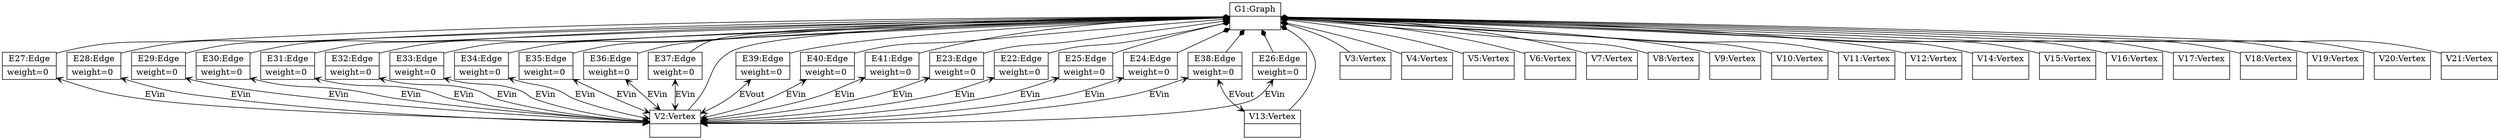 Graph g{ 
struct1 [shape=record,label="{G1:Graph|}"]; 
struct2 [shape=record,label="{V2:Vertex|}"];
struct1 -- struct2 [arrowtail=diamond,arrowhead=none,dir=both];
struct3 [shape=record,label="{V3:Vertex|}"];
struct1 -- struct3 [arrowtail=diamond,arrowhead=none,dir=both];
struct4 [shape=record,label="{V4:Vertex|}"];
struct1 -- struct4 [arrowtail=diamond,arrowhead=none,dir=both];
struct5 [shape=record,label="{V5:Vertex|}"];
struct1 -- struct5 [arrowtail=diamond,arrowhead=none,dir=both];
struct6 [shape=record,label="{V6:Vertex|}"];
struct1 -- struct6 [arrowtail=diamond,arrowhead=none,dir=both];
struct7 [shape=record,label="{V7:Vertex|}"];
struct1 -- struct7 [arrowtail=diamond,arrowhead=none,dir=both];
struct8 [shape=record,label="{V8:Vertex|}"];
struct1 -- struct8 [arrowtail=diamond,arrowhead=none,dir=both];
struct9 [shape=record,label="{V9:Vertex|}"];
struct1 -- struct9 [arrowtail=diamond,arrowhead=none,dir=both];
struct10 [shape=record,label="{V10:Vertex|}"];
struct1 -- struct10 [arrowtail=diamond,arrowhead=none,dir=both];
struct11 [shape=record,label="{V11:Vertex|}"];
struct1 -- struct11 [arrowtail=diamond,arrowhead=none,dir=both];
struct12 [shape=record,label="{V12:Vertex|}"];
struct1 -- struct12 [arrowtail=diamond,arrowhead=none,dir=both];
struct13 [shape=record,label="{V13:Vertex|}"];
struct1 -- struct13 [arrowtail=diamond,arrowhead=none,dir=both];
struct14 [shape=record,label="{V14:Vertex|}"];
struct1 -- struct14 [arrowtail=diamond,arrowhead=none,dir=both];
struct15 [shape=record,label="{V15:Vertex|}"];
struct1 -- struct15 [arrowtail=diamond,arrowhead=none,dir=both];
struct16 [shape=record,label="{V16:Vertex|}"];
struct1 -- struct16 [arrowtail=diamond,arrowhead=none,dir=both];
struct17 [shape=record,label="{V17:Vertex|}"];
struct1 -- struct17 [arrowtail=diamond,arrowhead=none,dir=both];
struct18 [shape=record,label="{V18:Vertex|}"];
struct1 -- struct18 [arrowtail=diamond,arrowhead=none,dir=both];
struct19 [shape=record,label="{V19:Vertex|}"];
struct1 -- struct19 [arrowtail=diamond,arrowhead=none,dir=both];
struct20 [shape=record,label="{V20:Vertex|}"];
struct1 -- struct20 [arrowtail=diamond,arrowhead=none,dir=both];
struct21 [shape=record,label="{V21:Vertex|}"];
struct1 -- struct21 [arrowtail=diamond,arrowhead=none,dir=both];
struct22 -- struct2 [arrowhead=open,arrowtail=open,dir=both,label="EVin"]   ;
struct22 [shape=record,label="{E22:Edge| weight=0 \n}"];
struct1 -- struct22 [arrowtail=diamond,arrowhead=none,dir=both];
struct23 -- struct2 [arrowhead=open,arrowtail=open,dir=both,label="EVin"]   ;
struct23 [shape=record,label="{E23:Edge| weight=0 \n}"];
struct1 -- struct23 [arrowtail=diamond,arrowhead=none,dir=both];
struct24 -- struct2 [arrowhead=open,arrowtail=open,dir=both,label="EVin"]   ;
struct24 [shape=record,label="{E24:Edge| weight=0 \n}"];
struct1 -- struct24 [arrowtail=diamond,arrowhead=none,dir=both];
struct25 -- struct2 [arrowhead=open,arrowtail=open,dir=both,label="EVin"]   ;
struct25 [shape=record,label="{E25:Edge| weight=0 \n}"];
struct1 -- struct25 [arrowtail=diamond,arrowhead=none,dir=both];
struct26 -- struct2 [arrowhead=open,arrowtail=open,dir=both,label="EVin"]   ;
struct26 [shape=record,label="{E26:Edge| weight=0 \n}"];
struct1 -- struct26 [arrowtail=diamond,arrowhead=none,dir=both];
struct27 -- struct2 [arrowhead=open,arrowtail=open,dir=both,label="EVin"]   ;
struct27 [shape=record,label="{E27:Edge| weight=0 \n}"];
struct1 -- struct27 [arrowtail=diamond,arrowhead=none,dir=both];
struct28 -- struct2 [arrowhead=open,arrowtail=open,dir=both,label="EVin"]   ;
struct28 [shape=record,label="{E28:Edge| weight=0 \n}"];
struct1 -- struct28 [arrowtail=diamond,arrowhead=none,dir=both];
struct29 -- struct2 [arrowhead=open,arrowtail=open,dir=both,label="EVin"]   ;
struct29 [shape=record,label="{E29:Edge| weight=0 \n}"];
struct1 -- struct29 [arrowtail=diamond,arrowhead=none,dir=both];
struct30 -- struct2 [arrowhead=open,arrowtail=open,dir=both,label="EVin"]   ;
struct30 [shape=record,label="{E30:Edge| weight=0 \n}"];
struct1 -- struct30 [arrowtail=diamond,arrowhead=none,dir=both];
struct31 -- struct2 [arrowhead=open,arrowtail=open,dir=both,label="EVin"]   ;
struct31 [shape=record,label="{E31:Edge| weight=0 \n}"];
struct1 -- struct31 [arrowtail=diamond,arrowhead=none,dir=both];
struct32 -- struct2 [arrowhead=open,arrowtail=open,dir=both,label="EVin"]   ;
struct32 [shape=record,label="{E32:Edge| weight=0 \n}"];
struct1 -- struct32 [arrowtail=diamond,arrowhead=none,dir=both];
struct33 -- struct2 [arrowhead=open,arrowtail=open,dir=both,label="EVin"]   ;
struct33 [shape=record,label="{E33:Edge| weight=0 \n}"];
struct1 -- struct33 [arrowtail=diamond,arrowhead=none,dir=both];
struct34 -- struct2 [arrowhead=open,arrowtail=open,dir=both,label="EVin"]   ;
struct34 [shape=record,label="{E34:Edge| weight=0 \n}"];
struct1 -- struct34 [arrowtail=diamond,arrowhead=none,dir=both];
struct35 -- struct2 [arrowhead=open,arrowtail=open,dir=both,label="EVin"]   ;
struct35 [shape=record,label="{E35:Edge| weight=0 \n}"];
struct1 -- struct35 [arrowtail=diamond,arrowhead=none,dir=both];
struct36 -- struct2 [arrowhead=open,arrowtail=open,dir=both,label="EVin"]   ;
struct36 [shape=record,label="{E36:Edge| weight=0 \n}"];
struct1 -- struct36 [arrowtail=diamond,arrowhead=none,dir=both];
struct37 -- struct2 [arrowhead=open,arrowtail=open,dir=both,label="EVin"]   ;
struct37 [shape=record,label="{E37:Edge| weight=0 \n}"];
struct1 -- struct37 [arrowtail=diamond,arrowhead=none,dir=both];
struct38 -- struct2 [arrowhead=open,arrowtail=open,dir=both,label="EVin"]   ;
struct38 -- struct13 [arrowhead=open,arrowtail=open,dir=both,label="EVout"]   ;
struct38 [shape=record,label="{E38:Edge| weight=0 \n}"];
struct1 -- struct38 [arrowtail=diamond,arrowhead=none,dir=both];
struct39 -- struct2 [arrowhead=open,arrowtail=open,dir=both,label="EVout"]   ;
struct39 [shape=record,label="{E39:Edge| weight=0 \n}"];
struct1 -- struct39 [arrowtail=diamond,arrowhead=none,dir=both];
struct40 -- struct2 [arrowhead=open,arrowtail=open,dir=both,label="EVin"]   ;
struct40 [shape=record,label="{E40:Edge| weight=0 \n}"];
struct1 -- struct40 [arrowtail=diamond,arrowhead=none,dir=both];
struct41 -- struct2 [arrowhead=open,arrowtail=open,dir=both,label="EVin"]   ;
struct41 [shape=record,label="{E41:Edge| weight=0 \n}"];
struct1 -- struct41 [arrowtail=diamond,arrowhead=none,dir=both];
} 
